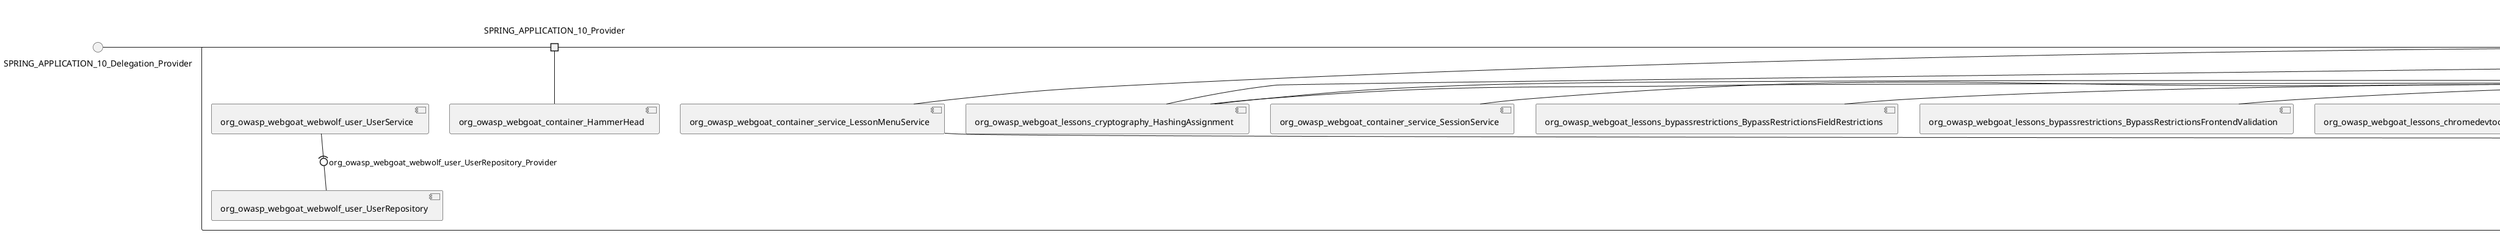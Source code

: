 @startuml
skinparam fixCircleLabelOverlapping true
skinparam componentStyle uml2
() SPRING_APPLICATION_10_Delegation_Provider
() SPRING_APPLICATION_11_Delegation_Provider
() SPRING_APPLICATION_2_Delegation_Provider
() SPRING_APPLICATION_3_Delegation_Provider
() SPRING_APPLICATION_4_Delegation_Provider
() SPRING_APPLICATION_5_Delegation_Provider
() SPRING_APPLICATION_6_Delegation_Provider
() SPRING_APPLICATION_7_Delegation_Provider
() SPRING_APPLICATION_8_Delegation_Provider
() SPRING_APPLICATION_9_Delegation_Provider
() SPRING_APPLICATION_BypassRestrictions_FieldRestrictions_POST_Delegation_Provider
() SPRING_APPLICATION_BypassRestrictions_frontendValidation_POST_Delegation_Provider
() SPRING_APPLICATION_ChromeDevTools_dummy_POST_Delegation_Provider
() SPRING_APPLICATION_ChromeDevTools_network_POST_Delegation_Provider
() SPRING_APPLICATION_CrossSiteScriptingStored_stored_xss_POST_Delegation_Provider
() SPRING_APPLICATION_CrossSiteScriptingStored_stored_xss_follow_up_POST_Delegation_Provider
() SPRING_APPLICATION_CrossSiteScripting_attack1_POST_Delegation_Provider
() SPRING_APPLICATION_CrossSiteScripting_attack3_POST_Delegation_Provider
() SPRING_APPLICATION_CrossSiteScripting_attack4_POST_Delegation_Provider
() SPRING_APPLICATION_CrossSiteScripting_attack5a_GET_Delegation_Provider
() SPRING_APPLICATION_CrossSiteScripting_attack6a_POST_Delegation_Provider
() SPRING_APPLICATION_CrossSiteScripting_dom_follow_up_POST_Delegation_Provider
() SPRING_APPLICATION_CrossSiteScripting_phone_home_xss_POST_Delegation_Provider
() SPRING_APPLICATION_CrossSiteScripting_quiz_GET_POST_Delegation_Provider
() SPRING_APPLICATION_Delegation_Provider
() SPRING_APPLICATION_GET_10_Delegation_Provider
() SPRING_APPLICATION_GET_11_Delegation_Provider
() SPRING_APPLICATION_GET_12_Delegation_Provider
() SPRING_APPLICATION_GET_13_Delegation_Provider
() SPRING_APPLICATION_GET_14_Delegation_Provider
() SPRING_APPLICATION_GET_2_Delegation_Provider
() SPRING_APPLICATION_GET_3_Delegation_Provider
() SPRING_APPLICATION_GET_4_Delegation_Provider
() SPRING_APPLICATION_GET_5_Delegation_Provider
() SPRING_APPLICATION_GET_6_Delegation_Provider
() SPRING_APPLICATION_GET_7_Delegation_Provider
() SPRING_APPLICATION_GET_8_Delegation_Provider
() SPRING_APPLICATION_GET_9_Delegation_Provider
() SPRING_APPLICATION_GET_Delegation_Provider
() SPRING_APPLICATION_HtmlTampering_task_POST_Delegation_Provider
() SPRING_APPLICATION_HttpBasics_attack1_POST_Delegation_Provider
() SPRING_APPLICATION_HttpBasics_attack2_POST_Delegation_Provider
() SPRING_APPLICATION_IDOR_diff_attributes_POST_Delegation_Provider
() SPRING_APPLICATION_IDOR_login_POST_Delegation_Provider
() SPRING_APPLICATION_IDOR_profile_alt_path_POST_Delegation_Provider
() SPRING_APPLICATION_InsecureDeserialization_task_POST_Delegation_Provider
() SPRING_APPLICATION_InsecureLogin_Delegation_Provider
() SPRING_APPLICATION_JWT_decode_POST_Delegation_Provider
() SPRING_APPLICATION_JWT_jku_Delegation_Provider
() SPRING_APPLICATION_JWT_kid_Delegation_Provider
() SPRING_APPLICATION_JWT_quiz_GET_POST_Delegation_Provider
() SPRING_APPLICATION_JWT_refresh_Delegation_Provider
() SPRING_APPLICATION_JWT_secret_POST_Delegation_Provider
() SPRING_APPLICATION_JWT_votings_Delegation_Provider
() SPRING_APPLICATION_LogSpoofing_log_bleeding_POST_Delegation_Provider
() SPRING_APPLICATION_LogSpoofing_log_spoofing_POST_Delegation_Provider
() SPRING_APPLICATION_POST_10_Delegation_Provider
() SPRING_APPLICATION_POST_11_Delegation_Provider
() SPRING_APPLICATION_POST_12_Delegation_Provider
() SPRING_APPLICATION_POST_13_Delegation_Provider
() SPRING_APPLICATION_POST_14_Delegation_Provider
() SPRING_APPLICATION_POST_15_Delegation_Provider
() SPRING_APPLICATION_POST_16_Delegation_Provider
() SPRING_APPLICATION_POST_17_Delegation_Provider
() SPRING_APPLICATION_POST_18_Delegation_Provider
() SPRING_APPLICATION_POST_2_Delegation_Provider
() SPRING_APPLICATION_POST_3_Delegation_Provider
() SPRING_APPLICATION_POST_4_Delegation_Provider
() SPRING_APPLICATION_POST_5_Delegation_Provider
() SPRING_APPLICATION_POST_6_Delegation_Provider
() SPRING_APPLICATION_POST_7_Delegation_Provider
() SPRING_APPLICATION_POST_8_Delegation_Provider
() SPRING_APPLICATION_POST_9_Delegation_Provider
() SPRING_APPLICATION_POST_Delegation_Provider
() SPRING_APPLICATION_PUT_Delegation_Provider
() SPRING_APPLICATION_PasswordReset_ForgotPassword_create_password_reset_link_POST_Delegation_Provider
() SPRING_APPLICATION_PasswordReset_SecurityQuestions_POST_Delegation_Provider
() SPRING_APPLICATION_PasswordReset_reset_Delegation_Provider
() SPRING_APPLICATION_PasswordReset_simple_mail_reset_POST_Delegation_Provider
() SPRING_APPLICATION_PathTraversal_profile_picture_GET_Delegation_Provider
() SPRING_APPLICATION_PathTraversal_profile_picture_fix_GET_Delegation_Provider
() SPRING_APPLICATION_PathTraversal_profile_upload_POST_Delegation_Provider
() SPRING_APPLICATION_PathTraversal_profile_upload_fix_POST_Delegation_Provider
() SPRING_APPLICATION_PathTraversal_profile_upload_remove_user_input_POST_Delegation_Provider
() SPRING_APPLICATION_PathTraversal_random_POST_Delegation_Provider
() SPRING_APPLICATION_PathTraversal_random_picture_GET_Delegation_Provider
() SPRING_APPLICATION_PathTraversal_zip_slip_Delegation_Provider
() SPRING_APPLICATION_SSRF_task1_POST_Delegation_Provider
() SPRING_APPLICATION_SSRF_task2_POST_Delegation_Provider
() SPRING_APPLICATION_SecurePasswords_assignment_POST_Delegation_Provider
() SPRING_APPLICATION_SqlInjectionAdvanced_attack6a_POST_Delegation_Provider
() SPRING_APPLICATION_SqlInjectionAdvanced_attack6b_POST_Delegation_Provider
() SPRING_APPLICATION_SqlInjectionAdvanced_challenge_Login_POST_Delegation_Provider
() SPRING_APPLICATION_SqlInjectionAdvanced_challenge_PUT_Delegation_Provider
() SPRING_APPLICATION_SqlInjectionAdvanced_quiz_GET_POST_Delegation_Provider
() SPRING_APPLICATION_SqlInjectionMitigations_attack10a_POST_Delegation_Provider
() SPRING_APPLICATION_SqlInjectionMitigations_attack10b_POST_Delegation_Provider
() SPRING_APPLICATION_SqlInjectionMitigations_attack12a_POST_Delegation_Provider
() SPRING_APPLICATION_SqlInjectionMitigations_servers_GET_Delegation_Provider
() SPRING_APPLICATION_SqlInjection_assignment5a_POST_Delegation_Provider
() SPRING_APPLICATION_SqlInjection_assignment5b_POST_Delegation_Provider
() SPRING_APPLICATION_SqlInjection_attack10_POST_Delegation_Provider
() SPRING_APPLICATION_SqlInjection_attack2_POST_Delegation_Provider
() SPRING_APPLICATION_SqlInjection_attack3_POST_Delegation_Provider
() SPRING_APPLICATION_SqlInjection_attack4_POST_Delegation_Provider
() SPRING_APPLICATION_SqlInjection_attack5_POST_Delegation_Provider
() SPRING_APPLICATION_SqlInjection_attack8_POST_Delegation_Provider
() SPRING_APPLICATION_SqlInjection_attack9_POST_Delegation_Provider
() SPRING_APPLICATION_SqlOnlyInputValidationOnKeywords_attack_POST_Delegation_Provider
() SPRING_APPLICATION_SqlOnlyInputValidation_attack_POST_Delegation_Provider
() SPRING_APPLICATION_VulnerableComponents_attack1_POST_Delegation_Provider
() SPRING_APPLICATION_WebWolf_GET_Delegation_Provider
() SPRING_APPLICATION_WebWolf_landing_Delegation_Provider
() SPRING_APPLICATION_WebWolf_mail_Delegation_Provider
() SPRING_APPLICATION_challenge_1_POST_Delegation_Provider
() SPRING_APPLICATION_challenge_5_POST_Delegation_Provider
() SPRING_APPLICATION_challenge_7_Delegation_Provider
() SPRING_APPLICATION_challenge_8_Delegation_Provider
() SPRING_APPLICATION_challenge_logo_Delegation_Provider
() SPRING_APPLICATION_cia_quiz_GET_POST_Delegation_Provider
() SPRING_APPLICATION_clientSideFiltering_attack1_POST_Delegation_Provider
() SPRING_APPLICATION_clientSideFiltering_challenge_store_coupons_GET_Delegation_Provider
() SPRING_APPLICATION_clientSideFiltering_getItForFree_POST_Delegation_Provider
() SPRING_APPLICATION_clientSideFiltering_salaries_GET_Delegation_Provider
() SPRING_APPLICATION_crypto_encoding_basic_auth_POST_Delegation_Provider
() SPRING_APPLICATION_crypto_encoding_xor_POST_Delegation_Provider
() SPRING_APPLICATION_crypto_hashing_POST_Delegation_Provider
() SPRING_APPLICATION_crypto_secure_defaults_POST_Delegation_Provider
() SPRING_APPLICATION_crypto_signing_verify_POST_Delegation_Provider
() SPRING_APPLICATION_csrf_feedback_message_POST_Delegation_Provider
() SPRING_APPLICATION_csrf_review_POST_Delegation_Provider
() SPRING_APPLICATION_files_GET_Delegation_Provider
() SPRING_APPLICATION_fileupload_POST_Delegation_Provider
() SPRING_APPLICATION_jwt_Delegation_Provider
() SPRING_APPLICATION_landing_Delegation_Provider
() SPRING_APPLICATION_lesson_template_Delegation_Provider
() SPRING_APPLICATION_login_oauth_mvc_GET_Delegation_Provider
() SPRING_APPLICATION_mail_DELETE_GET_POST_Delegation_Provider
() SPRING_APPLICATION_register_mvc_POST_Delegation_Provider
() SPRING_APPLICATION_registration_GET_Delegation_Provider
() SPRING_APPLICATION_requests_GET_Delegation_Provider
() SPRING_APPLICATION_scoreboard_data_GET_Delegation_Provider
() SPRING_APPLICATION_server_directory_GET_Delegation_Provider
() SPRING_APPLICATION_service_debug_labels_mvc_Delegation_Provider
() SPRING_APPLICATION_service_lessonoverview_mvc_GET_Delegation_Provider
() SPRING_APPLICATION_xxe_comments_GET_Delegation_Provider
rectangle System {
[org_owasp_webgoat_container_HammerHead] [[webgoat-webgoat.repository#_12LbFLEeEe-JaoqyHjHdMA]]
[org_owasp_webgoat_container_WebWolfRedirect] [[webgoat-webgoat.repository#_12LbFLEeEe-JaoqyHjHdMA]]
[org_owasp_webgoat_container_controller_StartLesson] [[webgoat-webgoat.repository#_12LbFLEeEe-JaoqyHjHdMA]]
[org_owasp_webgoat_container_controller_Welcome] [[webgoat-webgoat.repository#_12LbFLEeEe-JaoqyHjHdMA]]
[org_owasp_webgoat_container_i18n_PluginMessages_Provider] [[webgoat-webgoat.repository#_12LbFLEeEe-JaoqyHjHdMA]]
[org_owasp_webgoat_container_report_ReportCardController] [[webgoat-webgoat.repository#_12LbFLEeEe-JaoqyHjHdMA]]
[org_owasp_webgoat_container_service_EnvironmentService] [[webgoat-webgoat.repository#_12LbFLEeEe-JaoqyHjHdMA]]
[org_owasp_webgoat_container_service_HintService] [[webgoat-webgoat.repository#_12LbFLEeEe-JaoqyHjHdMA]]
[org_owasp_webgoat_container_service_LabelDebugService] [[webgoat-webgoat.repository#_12LbFLEeEe-JaoqyHjHdMA]]
[org_owasp_webgoat_container_service_LabelService] [[webgoat-webgoat.repository#_12LbFLEeEe-JaoqyHjHdMA]]
[org_owasp_webgoat_container_service_LessonInfoService] [[webgoat-webgoat.repository#_12LbFLEeEe-JaoqyHjHdMA]]
[org_owasp_webgoat_container_service_LessonMenuService] [[webgoat-webgoat.repository#_12LbFLEeEe-JaoqyHjHdMA]]
[org_owasp_webgoat_container_service_LessonProgressService] [[webgoat-webgoat.repository#_12LbFLEeEe-JaoqyHjHdMA]]
[org_owasp_webgoat_container_service_RestartLessonService] [[webgoat-webgoat.repository#_12LbFLEeEe-JaoqyHjHdMA]]
[org_owasp_webgoat_container_service_SessionService] [[webgoat-webgoat.repository#_12LbFLEeEe-JaoqyHjHdMA]]
[org_owasp_webgoat_container_session_LessonSession_Provider] [[webgoat-webgoat.repository#_12LbFLEeEe-JaoqyHjHdMA]]
[org_owasp_webgoat_container_users_RegistrationController] [[webgoat-webgoat.repository#_12LbFLEeEe-JaoqyHjHdMA]]
[org_owasp_webgoat_container_users_Scoreboard] [[webgoat-webgoat.repository#_12LbFLEeEe-JaoqyHjHdMA]]
[org_owasp_webgoat_container_users_UserProgressRepository] [[webgoat-webgoat.repository#_12LbFLEeEe-JaoqyHjHdMA]]
[org_owasp_webgoat_container_users_UserRepository] [[webgoat-webgoat.repository#_12LbFLEeEe-JaoqyHjHdMA]]
[org_owasp_webgoat_container_users_UserService] [[webgoat-webgoat.repository#_12LbFLEeEe-JaoqyHjHdMA]]
[org_owasp_webgoat_lessons_authbypass_VerifyAccount] [[webgoat-webgoat.repository#_12LbFLEeEe-JaoqyHjHdMA]]
[org_owasp_webgoat_lessons_bypassrestrictions_BypassRestrictionsFieldRestrictions] [[webgoat-webgoat.repository#_12LbFLEeEe-JaoqyHjHdMA]]
[org_owasp_webgoat_lessons_bypassrestrictions_BypassRestrictionsFrontendValidation] [[webgoat-webgoat.repository#_12LbFLEeEe-JaoqyHjHdMA]]
[org_owasp_webgoat_lessons_challenges_FlagController] [[webgoat-webgoat.repository#_12LbFLEeEe-JaoqyHjHdMA]]
[org_owasp_webgoat_lessons_challenges_challenge1_Assignment1] [[webgoat-webgoat.repository#_12LbFLEeEe-JaoqyHjHdMA]]
[org_owasp_webgoat_lessons_challenges_challenge1_ImageServlet] [[webgoat-webgoat.repository#_12LbFLEeEe-JaoqyHjHdMA]]
[org_owasp_webgoat_lessons_challenges_challenge5_Assignment5] [[webgoat-webgoat.repository#_12LbFLEeEe-JaoqyHjHdMA]]
[org_owasp_webgoat_lessons_challenges_challenge7_Assignment7] [[webgoat-webgoat.repository#_12LbFLEeEe-JaoqyHjHdMA]]
[org_owasp_webgoat_lessons_challenges_challenge8_Assignment8] [[webgoat-webgoat.repository#_12LbFLEeEe-JaoqyHjHdMA]]
[org_owasp_webgoat_lessons_chromedevtools_NetworkDummy] [[webgoat-webgoat.repository#_12LbFLEeEe-JaoqyHjHdMA]]
[org_owasp_webgoat_lessons_chromedevtools_NetworkLesson] [[webgoat-webgoat.repository#_12LbFLEeEe-JaoqyHjHdMA]]
[org_owasp_webgoat_lessons_cia_CIAQuiz] [[webgoat-webgoat.repository#_12LbFLEeEe-JaoqyHjHdMA]]
[org_owasp_webgoat_lessons_clientsidefiltering_ClientSideFilteringAssignment] [[webgoat-webgoat.repository#_12LbFLEeEe-JaoqyHjHdMA]]
[org_owasp_webgoat_lessons_clientsidefiltering_ClientSideFilteringFreeAssignment] [[webgoat-webgoat.repository#_12LbFLEeEe-JaoqyHjHdMA]]
[org_owasp_webgoat_lessons_clientsidefiltering_Salaries] [[webgoat-webgoat.repository#_12LbFLEeEe-JaoqyHjHdMA]]
[org_owasp_webgoat_lessons_clientsidefiltering_ShopEndpoint] [[webgoat-webgoat.repository#_12LbFLEeEe-JaoqyHjHdMA]]
[org_owasp_webgoat_lessons_cryptography_EncodingAssignment] [[webgoat-webgoat.repository#_12LbFLEeEe-JaoqyHjHdMA]]
[org_owasp_webgoat_lessons_cryptography_HashingAssignment] [[webgoat-webgoat.repository#_12LbFLEeEe-JaoqyHjHdMA]]
[org_owasp_webgoat_lessons_cryptography_SecureDefaultsAssignment] [[webgoat-webgoat.repository#_12LbFLEeEe-JaoqyHjHdMA]]
[org_owasp_webgoat_lessons_cryptography_SigningAssignment] [[webgoat-webgoat.repository#_12LbFLEeEe-JaoqyHjHdMA]]
[org_owasp_webgoat_lessons_cryptography_XOREncodingAssignment] [[webgoat-webgoat.repository#_12LbFLEeEe-JaoqyHjHdMA]]
[org_owasp_webgoat_lessons_csrf_CSRFConfirmFlag1] [[webgoat-webgoat.repository#_12LbFLEeEe-JaoqyHjHdMA]]
[org_owasp_webgoat_lessons_csrf_CSRFFeedback] [[webgoat-webgoat.repository#_12LbFLEeEe-JaoqyHjHdMA]]
[org_owasp_webgoat_lessons_csrf_CSRFGetFlag] [[webgoat-webgoat.repository#_12LbFLEeEe-JaoqyHjHdMA]]
[org_owasp_webgoat_lessons_csrf_CSRFLogin] [[webgoat-webgoat.repository#_12LbFLEeEe-JaoqyHjHdMA]]
[org_owasp_webgoat_lessons_csrf_ForgedReviews] [[webgoat-webgoat.repository#_12LbFLEeEe-JaoqyHjHdMA]]
[org_owasp_webgoat_lessons_csrf_ObjectMapper_Provider] [[webgoat-webgoat.repository#_12LbFLEeEe-JaoqyHjHdMA]]
[org_owasp_webgoat_lessons_deserialization_InsecureDeserializationTask] [[webgoat-webgoat.repository#_12LbFLEeEe-JaoqyHjHdMA]]
[org_owasp_webgoat_lessons_hijacksession_HijackSessionAssignment] [[webgoat-webgoat.repository#_12LbFLEeEe-JaoqyHjHdMA]]
[org_owasp_webgoat_lessons_hijacksession_cas_HijackSessionAuthenticationProvider] [[webgoat-webgoat.repository#_12LbFLEeEe-JaoqyHjHdMA]]
[org_owasp_webgoat_lessons_htmltampering_HtmlTamperingTask] [[webgoat-webgoat.repository#_12LbFLEeEe-JaoqyHjHdMA]]
[org_owasp_webgoat_lessons_httpbasics_HttpBasicsLesson] [[webgoat-webgoat.repository#_12LbFLEeEe-JaoqyHjHdMA]]
[org_owasp_webgoat_lessons_httpbasics_HttpBasicsQuiz] [[webgoat-webgoat.repository#_12LbFLEeEe-JaoqyHjHdMA]]
[org_owasp_webgoat_lessons_httpproxies_HttpBasicsInterceptRequest] [[webgoat-webgoat.repository#_12LbFLEeEe-JaoqyHjHdMA]]
[org_owasp_webgoat_lessons_idor_IDORDiffAttributes] [[webgoat-webgoat.repository#_12LbFLEeEe-JaoqyHjHdMA]]
[org_owasp_webgoat_lessons_idor_IDOREditOtherProfile] [[webgoat-webgoat.repository#_12LbFLEeEe-JaoqyHjHdMA]]
[org_owasp_webgoat_lessons_idor_IDORLogin] [[webgoat-webgoat.repository#_12LbFLEeEe-JaoqyHjHdMA]]
[org_owasp_webgoat_lessons_idor_IDORViewOtherProfile] [[webgoat-webgoat.repository#_12LbFLEeEe-JaoqyHjHdMA]]
[org_owasp_webgoat_lessons_idor_IDORViewOwnProfile] [[webgoat-webgoat.repository#_12LbFLEeEe-JaoqyHjHdMA]]
[org_owasp_webgoat_lessons_idor_IDORViewOwnProfileAltUrl] [[webgoat-webgoat.repository#_12LbFLEeEe-JaoqyHjHdMA]]
[org_owasp_webgoat_lessons_insecurelogin_InsecureLoginTask] [[webgoat-webgoat.repository#_12LbFLEeEe-JaoqyHjHdMA]]
[org_owasp_webgoat_lessons_jwt_JWTDecodeEndpoint] [[webgoat-webgoat.repository#_12LbFLEeEe-JaoqyHjHdMA]]
[org_owasp_webgoat_lessons_jwt_JWTQuiz] [[webgoat-webgoat.repository#_12LbFLEeEe-JaoqyHjHdMA]]
[org_owasp_webgoat_lessons_jwt_JWTRefreshEndpoint] [[webgoat-webgoat.repository#_12LbFLEeEe-JaoqyHjHdMA]]
[org_owasp_webgoat_lessons_jwt_JWTSecretKeyEndpoint] [[webgoat-webgoat.repository#_12LbFLEeEe-JaoqyHjHdMA]]
[org_owasp_webgoat_lessons_jwt_JWTVotesEndpoint] [[webgoat-webgoat.repository#_12LbFLEeEe-JaoqyHjHdMA]]
[org_owasp_webgoat_lessons_jwt_claimmisuse_JWTHeaderJKUEndpoint] [[webgoat-webgoat.repository#_12LbFLEeEe-JaoqyHjHdMA]]
[org_owasp_webgoat_lessons_jwt_claimmisuse_JWTHeaderKIDEndpoint] [[webgoat-webgoat.repository#_12LbFLEeEe-JaoqyHjHdMA]]
[org_owasp_webgoat_lessons_lessontemplate_SampleAttack] [[webgoat-webgoat.repository#_12LbFLEeEe-JaoqyHjHdMA]]
[org_owasp_webgoat_lessons_logging_LogBleedingTask] [[webgoat-webgoat.repository#_12LbFLEeEe-JaoqyHjHdMA]]
[org_owasp_webgoat_lessons_logging_LogSpoofingTask] [[webgoat-webgoat.repository#_12LbFLEeEe-JaoqyHjHdMA]]
[org_owasp_webgoat_lessons_missingac_MissingFunctionACHiddenMenus] [[webgoat-webgoat.repository#_12LbFLEeEe-JaoqyHjHdMA]]
[org_owasp_webgoat_lessons_missingac_MissingFunctionACUsers] [[webgoat-webgoat.repository#_12LbFLEeEe-JaoqyHjHdMA]]
[org_owasp_webgoat_lessons_missingac_MissingFunctionACYourHash] [[webgoat-webgoat.repository#_12LbFLEeEe-JaoqyHjHdMA]]
[org_owasp_webgoat_lessons_missingac_MissingFunctionACYourHashAdmin] [[webgoat-webgoat.repository#_12LbFLEeEe-JaoqyHjHdMA]]
[org_owasp_webgoat_lessons_passwordreset_QuestionsAssignment] [[webgoat-webgoat.repository#_12LbFLEeEe-JaoqyHjHdMA]]
[org_owasp_webgoat_lessons_passwordreset_ResetLinkAssignment] [[webgoat-webgoat.repository#_12LbFLEeEe-JaoqyHjHdMA]]
[org_owasp_webgoat_lessons_passwordreset_ResetLinkAssignmentForgotPassword] [[webgoat-webgoat.repository#_12LbFLEeEe-JaoqyHjHdMA]]
[org_owasp_webgoat_lessons_passwordreset_SecurityQuestionAssignment] [[webgoat-webgoat.repository#_12LbFLEeEe-JaoqyHjHdMA]]
[org_owasp_webgoat_lessons_passwordreset_SimpleMailAssignment] [[webgoat-webgoat.repository#_12LbFLEeEe-JaoqyHjHdMA]]
[org_owasp_webgoat_lessons_passwordreset_TriedQuestions] [[webgoat-webgoat.repository#_12LbFLEeEe-JaoqyHjHdMA]]
[org_owasp_webgoat_lessons_pathtraversal_ProfileUpload] [[webgoat-webgoat.repository#_12LbFLEeEe-JaoqyHjHdMA]]
[org_owasp_webgoat_lessons_pathtraversal_ProfileUploadFix] [[webgoat-webgoat.repository#_12LbFLEeEe-JaoqyHjHdMA]]
[org_owasp_webgoat_lessons_pathtraversal_ProfileUploadRemoveUserInput] [[webgoat-webgoat.repository#_12LbFLEeEe-JaoqyHjHdMA]]
[org_owasp_webgoat_lessons_pathtraversal_ProfileUploadRetrieval] [[webgoat-webgoat.repository#_12LbFLEeEe-JaoqyHjHdMA]]
[org_owasp_webgoat_lessons_pathtraversal_ProfileZipSlip] [[webgoat-webgoat.repository#_12LbFLEeEe-JaoqyHjHdMA]]
[org_owasp_webgoat_lessons_securepasswords_SecurePasswordsAssignment] [[webgoat-webgoat.repository#_12LbFLEeEe-JaoqyHjHdMA]]
[org_owasp_webgoat_lessons_spoofcookie_SpoofCookieAssignment] [[webgoat-webgoat.repository#_12LbFLEeEe-JaoqyHjHdMA]]
[org_owasp_webgoat_lessons_sqlinjection_advanced_SqlInjectionChallenge] [[webgoat-webgoat.repository#_12LbFLEeEe-JaoqyHjHdMA]]
[org_owasp_webgoat_lessons_sqlinjection_advanced_SqlInjectionChallengeLogin] [[webgoat-webgoat.repository#_12LbFLEeEe-JaoqyHjHdMA]]
[org_owasp_webgoat_lessons_sqlinjection_advanced_SqlInjectionLesson6a] [[webgoat-webgoat.repository#_12LbFLEeEe-JaoqyHjHdMA]]
[org_owasp_webgoat_lessons_sqlinjection_advanced_SqlInjectionLesson6b] [[webgoat-webgoat.repository#_12LbFLEeEe-JaoqyHjHdMA]]
[org_owasp_webgoat_lessons_sqlinjection_advanced_SqlInjectionQuiz] [[webgoat-webgoat.repository#_12LbFLEeEe-JaoqyHjHdMA]]
[org_owasp_webgoat_lessons_sqlinjection_introduction_SqlInjectionLesson10] [[webgoat-webgoat.repository#_12LbFLEeEe-JaoqyHjHdMA]]
[org_owasp_webgoat_lessons_sqlinjection_introduction_SqlInjectionLesson2] [[webgoat-webgoat.repository#_12LbFLEeEe-JaoqyHjHdMA]]
[org_owasp_webgoat_lessons_sqlinjection_introduction_SqlInjectionLesson3] [[webgoat-webgoat.repository#_12LbFLEeEe-JaoqyHjHdMA]]
[org_owasp_webgoat_lessons_sqlinjection_introduction_SqlInjectionLesson4] [[webgoat-webgoat.repository#_12LbFLEeEe-JaoqyHjHdMA]]
[org_owasp_webgoat_lessons_sqlinjection_introduction_SqlInjectionLesson5] [[webgoat-webgoat.repository#_12LbFLEeEe-JaoqyHjHdMA]]
[org_owasp_webgoat_lessons_sqlinjection_introduction_SqlInjectionLesson5a] [[webgoat-webgoat.repository#_12LbFLEeEe-JaoqyHjHdMA]]
[org_owasp_webgoat_lessons_sqlinjection_introduction_SqlInjectionLesson5b] [[webgoat-webgoat.repository#_12LbFLEeEe-JaoqyHjHdMA]]
[org_owasp_webgoat_lessons_sqlinjection_introduction_SqlInjectionLesson8] [[webgoat-webgoat.repository#_12LbFLEeEe-JaoqyHjHdMA]]
[org_owasp_webgoat_lessons_sqlinjection_introduction_SqlInjectionLesson9] [[webgoat-webgoat.repository#_12LbFLEeEe-JaoqyHjHdMA]]
[org_owasp_webgoat_lessons_sqlinjection_mitigation_Servers] [[webgoat-webgoat.repository#_12LbFLEeEe-JaoqyHjHdMA]]
[org_owasp_webgoat_lessons_sqlinjection_mitigation_SqlInjectionLesson10a] [[webgoat-webgoat.repository#_12LbFLEeEe-JaoqyHjHdMA]]
[org_owasp_webgoat_lessons_sqlinjection_mitigation_SqlInjectionLesson10b] [[webgoat-webgoat.repository#_12LbFLEeEe-JaoqyHjHdMA]]
[org_owasp_webgoat_lessons_sqlinjection_mitigation_SqlInjectionLesson13] [[webgoat-webgoat.repository#_12LbFLEeEe-JaoqyHjHdMA]]
[org_owasp_webgoat_lessons_sqlinjection_mitigation_SqlOnlyInputValidation] [[webgoat-webgoat.repository#_12LbFLEeEe-JaoqyHjHdMA]]
[org_owasp_webgoat_lessons_sqlinjection_mitigation_SqlOnlyInputValidationOnKeywords] [[webgoat-webgoat.repository#_12LbFLEeEe-JaoqyHjHdMA]]
[org_owasp_webgoat_lessons_ssrf_SSRFTask1] [[webgoat-webgoat.repository#_12LbFLEeEe-JaoqyHjHdMA]]
[org_owasp_webgoat_lessons_ssrf_SSRFTask2] [[webgoat-webgoat.repository#_12LbFLEeEe-JaoqyHjHdMA]]
[org_owasp_webgoat_lessons_vulnerablecomponents_VulnerableComponentsLesson] [[webgoat-webgoat.repository#_12LbFLEeEe-JaoqyHjHdMA]]
[org_owasp_webgoat_lessons_webwolfintroduction_LandingAssignment] [[webgoat-webgoat.repository#_12LbFLEeEe-JaoqyHjHdMA]]
[org_owasp_webgoat_lessons_webwolfintroduction_MailAssignment] [[webgoat-webgoat.repository#_12LbFLEeEe-JaoqyHjHdMA]]
[org_owasp_webgoat_lessons_xss_CrossSiteScriptingLesson1] [[webgoat-webgoat.repository#_12LbFLEeEe-JaoqyHjHdMA]]
[org_owasp_webgoat_lessons_xss_CrossSiteScriptingLesson5a] [[webgoat-webgoat.repository#_12LbFLEeEe-JaoqyHjHdMA]]
[org_owasp_webgoat_lessons_xss_CrossSiteScriptingLesson6a] [[webgoat-webgoat.repository#_12LbFLEeEe-JaoqyHjHdMA]]
[org_owasp_webgoat_lessons_xss_CrossSiteScriptingQuiz] [[webgoat-webgoat.repository#_12LbFLEeEe-JaoqyHjHdMA]]
[org_owasp_webgoat_lessons_xss_DOMCrossSiteScripting] [[webgoat-webgoat.repository#_12LbFLEeEe-JaoqyHjHdMA]]
[org_owasp_webgoat_lessons_xss_DOMCrossSiteScriptingVerifier] [[webgoat-webgoat.repository#_12LbFLEeEe-JaoqyHjHdMA]]
[org_owasp_webgoat_lessons_xss_mitigation_CrossSiteScriptingLesson3] [[webgoat-webgoat.repository#_12LbFLEeEe-JaoqyHjHdMA]]
[org_owasp_webgoat_lessons_xss_mitigation_CrossSiteScriptingLesson4] [[webgoat-webgoat.repository#_12LbFLEeEe-JaoqyHjHdMA]]
[org_owasp_webgoat_lessons_xss_stored_StoredCrossSiteScriptingVerifier] [[webgoat-webgoat.repository#_12LbFLEeEe-JaoqyHjHdMA]]
[org_owasp_webgoat_lessons_xss_stored_StoredXssComments] [[webgoat-webgoat.repository#_12LbFLEeEe-JaoqyHjHdMA]]
[org_owasp_webgoat_lessons_xxe_BlindSendFileAssignment] [[webgoat-webgoat.repository#_12LbFLEeEe-JaoqyHjHdMA]]
[org_owasp_webgoat_lessons_xxe_CommentsEndpoint] [[webgoat-webgoat.repository#_12LbFLEeEe-JaoqyHjHdMA]]
[org_owasp_webgoat_lessons_xxe_ContentTypeAssignment] [[webgoat-webgoat.repository#_12LbFLEeEe-JaoqyHjHdMA]]
[org_owasp_webgoat_lessons_xxe_SimpleXXE] [[webgoat-webgoat.repository#_12LbFLEeEe-JaoqyHjHdMA]]
[org_owasp_webgoat_webwolf_FileServer] [[webgoat-webgoat.repository#_12LbFLEeEe-JaoqyHjHdMA]]
[org_owasp_webgoat_webwolf_jwt_JWTController] [[webgoat-webgoat.repository#_12LbFLEeEe-JaoqyHjHdMA]]
[org_owasp_webgoat_webwolf_mailbox_MailboxController] [[webgoat-webgoat.repository#_12LbFLEeEe-JaoqyHjHdMA]]
[org_owasp_webgoat_webwolf_mailbox_MailboxRepository] [[webgoat-webgoat.repository#_12LbFLEeEe-JaoqyHjHdMA]]
[org_owasp_webgoat_webwolf_requests_LandingPage] [[webgoat-webgoat.repository#_12LbFLEeEe-JaoqyHjHdMA]]
[org_owasp_webgoat_webwolf_requests_Requests] [[webgoat-webgoat.repository#_12LbFLEeEe-JaoqyHjHdMA]]
[org_owasp_webgoat_webwolf_user_UserRepository] [[webgoat-webgoat.repository#_12LbFLEeEe-JaoqyHjHdMA]]
[org_owasp_webgoat_webwolf_user_UserService] [[webgoat-webgoat.repository#_12LbFLEeEe-JaoqyHjHdMA]]
port SPRING_APPLICATION_10_Provider
SPRING_APPLICATION_10_Delegation_Provider - SPRING_APPLICATION_10_Provider
SPRING_APPLICATION_10_Provider - [org_owasp_webgoat_container_HammerHead]
port SPRING_APPLICATION_11_Provider
SPRING_APPLICATION_11_Delegation_Provider - SPRING_APPLICATION_11_Provider
SPRING_APPLICATION_11_Provider - [org_owasp_webgoat_container_service_LessonMenuService]
port SPRING_APPLICATION_2_Provider
SPRING_APPLICATION_2_Delegation_Provider - SPRING_APPLICATION_2_Provider
SPRING_APPLICATION_2_Provider - [org_owasp_webgoat_lessons_jwt_JWTSecretKeyEndpoint]
port SPRING_APPLICATION_3_Provider
SPRING_APPLICATION_3_Delegation_Provider - SPRING_APPLICATION_3_Provider
SPRING_APPLICATION_3_Provider - [org_owasp_webgoat_lessons_cryptography_HashingAssignment]
port SPRING_APPLICATION_4_Provider
SPRING_APPLICATION_4_Delegation_Provider - SPRING_APPLICATION_4_Provider
SPRING_APPLICATION_4_Provider - [org_owasp_webgoat_lessons_cryptography_HashingAssignment]
port SPRING_APPLICATION_5_Provider
SPRING_APPLICATION_5_Delegation_Provider - SPRING_APPLICATION_5_Provider
SPRING_APPLICATION_5_Provider - [org_owasp_webgoat_container_service_LabelDebugService]
port SPRING_APPLICATION_6_Provider
SPRING_APPLICATION_6_Delegation_Provider - SPRING_APPLICATION_6_Provider
SPRING_APPLICATION_6_Provider - [org_owasp_webgoat_lessons_cryptography_SigningAssignment]
port SPRING_APPLICATION_7_Provider
SPRING_APPLICATION_7_Delegation_Provider - SPRING_APPLICATION_7_Provider
SPRING_APPLICATION_7_Provider - [org_owasp_webgoat_webwolf_FileServer]
port SPRING_APPLICATION_8_Provider
SPRING_APPLICATION_8_Delegation_Provider - SPRING_APPLICATION_8_Provider
SPRING_APPLICATION_8_Provider - [org_owasp_webgoat_container_service_SessionService]
port SPRING_APPLICATION_9_Provider
SPRING_APPLICATION_9_Delegation_Provider - SPRING_APPLICATION_9_Provider
SPRING_APPLICATION_9_Provider - [org_owasp_webgoat_lessons_xxe_SimpleXXE]
port SPRING_APPLICATION_BypassRestrictions_FieldRestrictions_POST_Provider
SPRING_APPLICATION_BypassRestrictions_FieldRestrictions_POST_Delegation_Provider - SPRING_APPLICATION_BypassRestrictions_FieldRestrictions_POST_Provider
SPRING_APPLICATION_BypassRestrictions_FieldRestrictions_POST_Provider - [org_owasp_webgoat_lessons_bypassrestrictions_BypassRestrictionsFieldRestrictions]
port SPRING_APPLICATION_BypassRestrictions_frontendValidation_POST_Provider
SPRING_APPLICATION_BypassRestrictions_frontendValidation_POST_Delegation_Provider - SPRING_APPLICATION_BypassRestrictions_frontendValidation_POST_Provider
SPRING_APPLICATION_BypassRestrictions_frontendValidation_POST_Provider - [org_owasp_webgoat_lessons_bypassrestrictions_BypassRestrictionsFrontendValidation]
port SPRING_APPLICATION_ChromeDevTools_dummy_POST_Provider
SPRING_APPLICATION_ChromeDevTools_dummy_POST_Delegation_Provider - SPRING_APPLICATION_ChromeDevTools_dummy_POST_Provider
SPRING_APPLICATION_ChromeDevTools_dummy_POST_Provider - [org_owasp_webgoat_lessons_chromedevtools_NetworkDummy]
port SPRING_APPLICATION_ChromeDevTools_network_POST_Provider
SPRING_APPLICATION_ChromeDevTools_network_POST_Delegation_Provider - SPRING_APPLICATION_ChromeDevTools_network_POST_Provider
SPRING_APPLICATION_ChromeDevTools_network_POST_Provider - [org_owasp_webgoat_lessons_chromedevtools_NetworkLesson]
port SPRING_APPLICATION_CrossSiteScriptingStored_stored_xss_POST_Provider
SPRING_APPLICATION_CrossSiteScriptingStored_stored_xss_POST_Delegation_Provider - SPRING_APPLICATION_CrossSiteScriptingStored_stored_xss_POST_Provider
SPRING_APPLICATION_CrossSiteScriptingStored_stored_xss_POST_Provider - [org_owasp_webgoat_lessons_xss_stored_StoredXssComments]
port SPRING_APPLICATION_CrossSiteScriptingStored_stored_xss_follow_up_POST_Provider
SPRING_APPLICATION_CrossSiteScriptingStored_stored_xss_follow_up_POST_Delegation_Provider - SPRING_APPLICATION_CrossSiteScriptingStored_stored_xss_follow_up_POST_Provider
SPRING_APPLICATION_CrossSiteScriptingStored_stored_xss_follow_up_POST_Provider - [org_owasp_webgoat_lessons_xss_stored_StoredCrossSiteScriptingVerifier]
port SPRING_APPLICATION_CrossSiteScripting_attack1_POST_Provider
SPRING_APPLICATION_CrossSiteScripting_attack1_POST_Delegation_Provider - SPRING_APPLICATION_CrossSiteScripting_attack1_POST_Provider
SPRING_APPLICATION_CrossSiteScripting_attack1_POST_Provider - [org_owasp_webgoat_lessons_xss_CrossSiteScriptingLesson1]
port SPRING_APPLICATION_CrossSiteScripting_attack3_POST_Provider
SPRING_APPLICATION_CrossSiteScripting_attack3_POST_Delegation_Provider - SPRING_APPLICATION_CrossSiteScripting_attack3_POST_Provider
SPRING_APPLICATION_CrossSiteScripting_attack3_POST_Provider - [org_owasp_webgoat_lessons_xss_mitigation_CrossSiteScriptingLesson3]
port SPRING_APPLICATION_CrossSiteScripting_attack4_POST_Provider
SPRING_APPLICATION_CrossSiteScripting_attack4_POST_Delegation_Provider - SPRING_APPLICATION_CrossSiteScripting_attack4_POST_Provider
SPRING_APPLICATION_CrossSiteScripting_attack4_POST_Provider - [org_owasp_webgoat_lessons_xss_mitigation_CrossSiteScriptingLesson4]
port SPRING_APPLICATION_CrossSiteScripting_attack5a_GET_Provider
SPRING_APPLICATION_CrossSiteScripting_attack5a_GET_Delegation_Provider - SPRING_APPLICATION_CrossSiteScripting_attack5a_GET_Provider
SPRING_APPLICATION_CrossSiteScripting_attack5a_GET_Provider - [org_owasp_webgoat_lessons_xss_CrossSiteScriptingLesson5a]
port SPRING_APPLICATION_CrossSiteScripting_attack6a_POST_Provider
SPRING_APPLICATION_CrossSiteScripting_attack6a_POST_Delegation_Provider - SPRING_APPLICATION_CrossSiteScripting_attack6a_POST_Provider
SPRING_APPLICATION_CrossSiteScripting_attack6a_POST_Provider - [org_owasp_webgoat_lessons_xss_CrossSiteScriptingLesson6a]
port SPRING_APPLICATION_CrossSiteScripting_dom_follow_up_POST_Provider
SPRING_APPLICATION_CrossSiteScripting_dom_follow_up_POST_Delegation_Provider - SPRING_APPLICATION_CrossSiteScripting_dom_follow_up_POST_Provider
SPRING_APPLICATION_CrossSiteScripting_dom_follow_up_POST_Provider - [org_owasp_webgoat_lessons_xss_DOMCrossSiteScriptingVerifier]
port SPRING_APPLICATION_CrossSiteScripting_phone_home_xss_POST_Provider
SPRING_APPLICATION_CrossSiteScripting_phone_home_xss_POST_Delegation_Provider - SPRING_APPLICATION_CrossSiteScripting_phone_home_xss_POST_Provider
SPRING_APPLICATION_CrossSiteScripting_phone_home_xss_POST_Provider - [org_owasp_webgoat_lessons_xss_DOMCrossSiteScripting]
port SPRING_APPLICATION_CrossSiteScripting_quiz_GET_POST_Provider
SPRING_APPLICATION_CrossSiteScripting_quiz_GET_POST_Delegation_Provider - SPRING_APPLICATION_CrossSiteScripting_quiz_GET_POST_Provider
SPRING_APPLICATION_CrossSiteScripting_quiz_GET_POST_Provider - [org_owasp_webgoat_lessons_xss_CrossSiteScriptingQuiz]
port SPRING_APPLICATION_Provider
SPRING_APPLICATION_Delegation_Provider - SPRING_APPLICATION_Provider
SPRING_APPLICATION_Provider - [org_owasp_webgoat_lessons_httpproxies_HttpBasicsInterceptRequest]
port SPRING_APPLICATION_GET_10_Provider
SPRING_APPLICATION_GET_10_Delegation_Provider - SPRING_APPLICATION_GET_10_Provider
SPRING_APPLICATION_GET_10_Provider - [org_owasp_webgoat_lessons_idor_IDORViewOtherProfile]
port SPRING_APPLICATION_GET_11_Provider
SPRING_APPLICATION_GET_11_Delegation_Provider - SPRING_APPLICATION_GET_11_Provider
SPRING_APPLICATION_GET_11_Provider - [org_owasp_webgoat_container_service_LessonInfoService]
port SPRING_APPLICATION_GET_12_Provider
SPRING_APPLICATION_GET_12_Delegation_Provider - SPRING_APPLICATION_GET_12_Provider
SPRING_APPLICATION_GET_12_Provider - [org_owasp_webgoat_container_report_ReportCardController]
port SPRING_APPLICATION_GET_13_Provider
SPRING_APPLICATION_GET_13_Delegation_Provider - SPRING_APPLICATION_GET_13_Provider
SPRING_APPLICATION_GET_13_Provider - [org_owasp_webgoat_lessons_idor_IDORViewOwnProfile]
port SPRING_APPLICATION_GET_14_Provider
SPRING_APPLICATION_GET_14_Delegation_Provider - SPRING_APPLICATION_GET_14_Provider
SPRING_APPLICATION_GET_14_Provider - [org_owasp_webgoat_lessons_xss_stored_StoredXssComments]
port SPRING_APPLICATION_GET_2_Provider
SPRING_APPLICATION_GET_2_Delegation_Provider - SPRING_APPLICATION_GET_2_Provider
SPRING_APPLICATION_GET_2_Provider - [org_owasp_webgoat_container_controller_Welcome]
port SPRING_APPLICATION_GET_3_Provider
SPRING_APPLICATION_GET_3_Delegation_Provider - SPRING_APPLICATION_GET_3_Provider
SPRING_APPLICATION_GET_3_Provider - [org_owasp_webgoat_lessons_spoofcookie_SpoofCookieAssignment]
port SPRING_APPLICATION_GET_4_Provider
SPRING_APPLICATION_GET_4_Delegation_Provider - SPRING_APPLICATION_GET_4_Provider
SPRING_APPLICATION_GET_4_Provider - [org_owasp_webgoat_lessons_cryptography_EncodingAssignment]
port SPRING_APPLICATION_GET_5_Provider
SPRING_APPLICATION_GET_5_Delegation_Provider - SPRING_APPLICATION_GET_5_Provider
SPRING_APPLICATION_GET_5_Provider - [org_owasp_webgoat_lessons_csrf_ForgedReviews]
port SPRING_APPLICATION_GET_6_Provider
SPRING_APPLICATION_GET_6_Delegation_Provider - SPRING_APPLICATION_GET_6_Provider
SPRING_APPLICATION_GET_6_Provider - [org_owasp_webgoat_lessons_missingac_MissingFunctionACUsers]
port SPRING_APPLICATION_GET_7_Provider
SPRING_APPLICATION_GET_7_Delegation_Provider - SPRING_APPLICATION_GET_7_Provider
SPRING_APPLICATION_GET_7_Provider - [org_owasp_webgoat_container_service_LabelService]
port SPRING_APPLICATION_GET_8_Provider
SPRING_APPLICATION_GET_8_Delegation_Provider - SPRING_APPLICATION_GET_8_Provider
SPRING_APPLICATION_GET_8_Provider - [org_owasp_webgoat_container_controller_StartLesson]
port SPRING_APPLICATION_GET_9_Provider
SPRING_APPLICATION_GET_9_Delegation_Provider - SPRING_APPLICATION_GET_9_Provider
SPRING_APPLICATION_GET_9_Provider - [org_owasp_webgoat_container_service_HintService]
port SPRING_APPLICATION_GET_Provider
SPRING_APPLICATION_GET_Delegation_Provider - SPRING_APPLICATION_GET_Provider
SPRING_APPLICATION_GET_Provider - [org_owasp_webgoat_container_service_RestartLessonService]
port SPRING_APPLICATION_HtmlTampering_task_POST_Provider
SPRING_APPLICATION_HtmlTampering_task_POST_Delegation_Provider - SPRING_APPLICATION_HtmlTampering_task_POST_Provider
SPRING_APPLICATION_HtmlTampering_task_POST_Provider - [org_owasp_webgoat_lessons_htmltampering_HtmlTamperingTask]
port SPRING_APPLICATION_HttpBasics_attack1_POST_Provider
SPRING_APPLICATION_HttpBasics_attack1_POST_Delegation_Provider - SPRING_APPLICATION_HttpBasics_attack1_POST_Provider
SPRING_APPLICATION_HttpBasics_attack1_POST_Provider - [org_owasp_webgoat_lessons_httpbasics_HttpBasicsLesson]
port SPRING_APPLICATION_HttpBasics_attack2_POST_Provider
SPRING_APPLICATION_HttpBasics_attack2_POST_Delegation_Provider - SPRING_APPLICATION_HttpBasics_attack2_POST_Provider
SPRING_APPLICATION_HttpBasics_attack2_POST_Provider - [org_owasp_webgoat_lessons_httpbasics_HttpBasicsQuiz]
port SPRING_APPLICATION_IDOR_diff_attributes_POST_Provider
SPRING_APPLICATION_IDOR_diff_attributes_POST_Delegation_Provider - SPRING_APPLICATION_IDOR_diff_attributes_POST_Provider
SPRING_APPLICATION_IDOR_diff_attributes_POST_Provider - [org_owasp_webgoat_lessons_idor_IDORDiffAttributes]
port SPRING_APPLICATION_IDOR_login_POST_Provider
SPRING_APPLICATION_IDOR_login_POST_Delegation_Provider - SPRING_APPLICATION_IDOR_login_POST_Provider
SPRING_APPLICATION_IDOR_login_POST_Provider - [org_owasp_webgoat_lessons_idor_IDORLogin]
port SPRING_APPLICATION_IDOR_profile_alt_path_POST_Provider
SPRING_APPLICATION_IDOR_profile_alt_path_POST_Delegation_Provider - SPRING_APPLICATION_IDOR_profile_alt_path_POST_Provider
SPRING_APPLICATION_IDOR_profile_alt_path_POST_Provider - [org_owasp_webgoat_lessons_idor_IDORViewOwnProfileAltUrl]
port SPRING_APPLICATION_InsecureDeserialization_task_POST_Provider
SPRING_APPLICATION_InsecureDeserialization_task_POST_Delegation_Provider - SPRING_APPLICATION_InsecureDeserialization_task_POST_Provider
SPRING_APPLICATION_InsecureDeserialization_task_POST_Provider - [org_owasp_webgoat_lessons_deserialization_InsecureDeserializationTask]
port SPRING_APPLICATION_InsecureLogin_Provider
SPRING_APPLICATION_InsecureLogin_Delegation_Provider - SPRING_APPLICATION_InsecureLogin_Provider
SPRING_APPLICATION_InsecureLogin_Provider - [org_owasp_webgoat_lessons_insecurelogin_InsecureLoginTask]
port SPRING_APPLICATION_JWT_decode_POST_Provider
SPRING_APPLICATION_JWT_decode_POST_Delegation_Provider - SPRING_APPLICATION_JWT_decode_POST_Provider
SPRING_APPLICATION_JWT_decode_POST_Provider - [org_owasp_webgoat_lessons_jwt_JWTDecodeEndpoint]
port SPRING_APPLICATION_JWT_jku_Provider
SPRING_APPLICATION_JWT_jku_Delegation_Provider - SPRING_APPLICATION_JWT_jku_Provider
SPRING_APPLICATION_JWT_jku_Provider - [org_owasp_webgoat_lessons_jwt_claimmisuse_JWTHeaderJKUEndpoint]
port SPRING_APPLICATION_JWT_kid_Provider
SPRING_APPLICATION_JWT_kid_Delegation_Provider - SPRING_APPLICATION_JWT_kid_Provider
SPRING_APPLICATION_JWT_kid_Provider - [org_owasp_webgoat_lessons_jwt_claimmisuse_JWTHeaderKIDEndpoint]
port SPRING_APPLICATION_JWT_quiz_GET_POST_Provider
SPRING_APPLICATION_JWT_quiz_GET_POST_Delegation_Provider - SPRING_APPLICATION_JWT_quiz_GET_POST_Provider
SPRING_APPLICATION_JWT_quiz_GET_POST_Provider - [org_owasp_webgoat_lessons_jwt_JWTQuiz]
port SPRING_APPLICATION_JWT_refresh_Provider
SPRING_APPLICATION_JWT_refresh_Delegation_Provider - SPRING_APPLICATION_JWT_refresh_Provider
SPRING_APPLICATION_JWT_refresh_Provider - [org_owasp_webgoat_lessons_jwt_JWTRefreshEndpoint]
port SPRING_APPLICATION_JWT_secret_POST_Provider
SPRING_APPLICATION_JWT_secret_POST_Delegation_Provider - SPRING_APPLICATION_JWT_secret_POST_Provider
SPRING_APPLICATION_JWT_secret_POST_Provider - [org_owasp_webgoat_lessons_jwt_JWTSecretKeyEndpoint]
port SPRING_APPLICATION_JWT_votings_Provider
SPRING_APPLICATION_JWT_votings_Delegation_Provider - SPRING_APPLICATION_JWT_votings_Provider
SPRING_APPLICATION_JWT_votings_Provider - [org_owasp_webgoat_lessons_jwt_JWTVotesEndpoint]
port SPRING_APPLICATION_LogSpoofing_log_bleeding_POST_Provider
SPRING_APPLICATION_LogSpoofing_log_bleeding_POST_Delegation_Provider - SPRING_APPLICATION_LogSpoofing_log_bleeding_POST_Provider
SPRING_APPLICATION_LogSpoofing_log_bleeding_POST_Provider - [org_owasp_webgoat_lessons_logging_LogBleedingTask]
port SPRING_APPLICATION_LogSpoofing_log_spoofing_POST_Provider
SPRING_APPLICATION_LogSpoofing_log_spoofing_POST_Delegation_Provider - SPRING_APPLICATION_LogSpoofing_log_spoofing_POST_Provider
SPRING_APPLICATION_LogSpoofing_log_spoofing_POST_Provider - [org_owasp_webgoat_lessons_logging_LogSpoofingTask]
port SPRING_APPLICATION_POST_10_Provider
SPRING_APPLICATION_POST_10_Delegation_Provider - SPRING_APPLICATION_POST_10_Provider
SPRING_APPLICATION_POST_10_Provider - [org_owasp_webgoat_lessons_passwordreset_QuestionsAssignment]
port SPRING_APPLICATION_POST_11_Provider
SPRING_APPLICATION_POST_11_Delegation_Provider - SPRING_APPLICATION_POST_11_Provider
SPRING_APPLICATION_POST_11_Provider - [org_owasp_webgoat_lessons_csrf_CSRFGetFlag]
port SPRING_APPLICATION_POST_12_Provider
SPRING_APPLICATION_POST_12_Delegation_Provider - SPRING_APPLICATION_POST_12_Provider
SPRING_APPLICATION_POST_12_Provider - [org_owasp_webgoat_lessons_missingac_MissingFunctionACYourHash]
port SPRING_APPLICATION_POST_13_Provider
SPRING_APPLICATION_POST_13_Delegation_Provider - SPRING_APPLICATION_POST_13_Provider
SPRING_APPLICATION_POST_13_Provider - [org_owasp_webgoat_lessons_missingac_MissingFunctionACYourHashAdmin]
port SPRING_APPLICATION_POST_14_Provider
SPRING_APPLICATION_POST_14_Delegation_Provider - SPRING_APPLICATION_POST_14_Provider
SPRING_APPLICATION_POST_14_Provider - [org_owasp_webgoat_lessons_chromedevtools_NetworkLesson]
port SPRING_APPLICATION_POST_15_Provider
SPRING_APPLICATION_POST_15_Delegation_Provider - SPRING_APPLICATION_POST_15_Provider
SPRING_APPLICATION_POST_15_Provider - [org_owasp_webgoat_lessons_csrf_CSRFLogin]
port SPRING_APPLICATION_POST_16_Provider
SPRING_APPLICATION_POST_16_Delegation_Provider - SPRING_APPLICATION_POST_16_Provider
SPRING_APPLICATION_POST_16_Provider - [org_owasp_webgoat_lessons_xxe_ContentTypeAssignment]
port SPRING_APPLICATION_POST_17_Provider
SPRING_APPLICATION_POST_17_Delegation_Provider - SPRING_APPLICATION_POST_17_Provider
SPRING_APPLICATION_POST_17_Provider - [org_owasp_webgoat_lessons_xxe_SimpleXXE]
port SPRING_APPLICATION_POST_18_Provider
SPRING_APPLICATION_POST_18_Delegation_Provider - SPRING_APPLICATION_POST_18_Provider
SPRING_APPLICATION_POST_18_Provider - [org_owasp_webgoat_lessons_authbypass_VerifyAccount]
port SPRING_APPLICATION_POST_2_Provider
SPRING_APPLICATION_POST_2_Delegation_Provider - SPRING_APPLICATION_POST_2_Provider
SPRING_APPLICATION_POST_2_Provider - [org_owasp_webgoat_lessons_passwordreset_SimpleMailAssignment]
port SPRING_APPLICATION_POST_3_Provider
SPRING_APPLICATION_POST_3_Delegation_Provider - SPRING_APPLICATION_POST_3_Provider
SPRING_APPLICATION_POST_3_Provider - [org_owasp_webgoat_lessons_csrf_CSRFConfirmFlag1]
port SPRING_APPLICATION_POST_4_Provider
SPRING_APPLICATION_POST_4_Delegation_Provider - SPRING_APPLICATION_POST_4_Provider
SPRING_APPLICATION_POST_4_Provider - [org_owasp_webgoat_lessons_challenges_FlagController]
port SPRING_APPLICATION_POST_5_Provider
SPRING_APPLICATION_POST_5_Delegation_Provider - SPRING_APPLICATION_POST_5_Provider
SPRING_APPLICATION_POST_5_Provider - [org_owasp_webgoat_lessons_spoofcookie_SpoofCookieAssignment]
port SPRING_APPLICATION_POST_6_Provider
SPRING_APPLICATION_POST_6_Delegation_Provider - SPRING_APPLICATION_POST_6_Provider
SPRING_APPLICATION_POST_6_Provider - [org_owasp_webgoat_lessons_missingac_MissingFunctionACHiddenMenus]
port SPRING_APPLICATION_POST_7_Provider
SPRING_APPLICATION_POST_7_Delegation_Provider - SPRING_APPLICATION_POST_7_Provider
SPRING_APPLICATION_POST_7_Provider - [org_owasp_webgoat_lessons_csrf_CSRFFeedback]
port SPRING_APPLICATION_POST_8_Provider
SPRING_APPLICATION_POST_8_Delegation_Provider - SPRING_APPLICATION_POST_8_Provider
SPRING_APPLICATION_POST_8_Provider - [org_owasp_webgoat_lessons_xxe_BlindSendFileAssignment]
port SPRING_APPLICATION_POST_9_Provider
SPRING_APPLICATION_POST_9_Delegation_Provider - SPRING_APPLICATION_POST_9_Provider
SPRING_APPLICATION_POST_9_Provider - [org_owasp_webgoat_lessons_hijacksession_HijackSessionAssignment]
port SPRING_APPLICATION_POST_Provider
SPRING_APPLICATION_POST_Delegation_Provider - SPRING_APPLICATION_POST_Provider
SPRING_APPLICATION_POST_Provider - [org_owasp_webgoat_lessons_missingac_MissingFunctionACUsers]
port SPRING_APPLICATION_PUT_Provider
SPRING_APPLICATION_PUT_Delegation_Provider - SPRING_APPLICATION_PUT_Provider
SPRING_APPLICATION_PUT_Provider - [org_owasp_webgoat_lessons_idor_IDOREditOtherProfile]
port SPRING_APPLICATION_PasswordReset_ForgotPassword_create_password_reset_link_POST_Provider
SPRING_APPLICATION_PasswordReset_ForgotPassword_create_password_reset_link_POST_Delegation_Provider - SPRING_APPLICATION_PasswordReset_ForgotPassword_create_password_reset_link_POST_Provider
SPRING_APPLICATION_PasswordReset_ForgotPassword_create_password_reset_link_POST_Provider - [org_owasp_webgoat_lessons_passwordreset_ResetLinkAssignmentForgotPassword]
port SPRING_APPLICATION_PasswordReset_SecurityQuestions_POST_Provider
SPRING_APPLICATION_PasswordReset_SecurityQuestions_POST_Delegation_Provider - SPRING_APPLICATION_PasswordReset_SecurityQuestions_POST_Provider
SPRING_APPLICATION_PasswordReset_SecurityQuestions_POST_Provider - [org_owasp_webgoat_lessons_passwordreset_SecurityQuestionAssignment]
port SPRING_APPLICATION_PasswordReset_reset_Provider
SPRING_APPLICATION_PasswordReset_reset_Delegation_Provider - SPRING_APPLICATION_PasswordReset_reset_Provider
SPRING_APPLICATION_PasswordReset_reset_Provider - [org_owasp_webgoat_lessons_passwordreset_ResetLinkAssignment]
port SPRING_APPLICATION_PasswordReset_simple_mail_reset_POST_Provider
SPRING_APPLICATION_PasswordReset_simple_mail_reset_POST_Delegation_Provider - SPRING_APPLICATION_PasswordReset_simple_mail_reset_POST_Provider
SPRING_APPLICATION_PasswordReset_simple_mail_reset_POST_Provider - [org_owasp_webgoat_lessons_passwordreset_SimpleMailAssignment]
port SPRING_APPLICATION_PathTraversal_profile_picture_GET_Provider
SPRING_APPLICATION_PathTraversal_profile_picture_GET_Delegation_Provider - SPRING_APPLICATION_PathTraversal_profile_picture_GET_Provider
SPRING_APPLICATION_PathTraversal_profile_picture_GET_Provider - [org_owasp_webgoat_lessons_pathtraversal_ProfileUpload]
port SPRING_APPLICATION_PathTraversal_profile_picture_fix_GET_Provider
SPRING_APPLICATION_PathTraversal_profile_picture_fix_GET_Delegation_Provider - SPRING_APPLICATION_PathTraversal_profile_picture_fix_GET_Provider
SPRING_APPLICATION_PathTraversal_profile_picture_fix_GET_Provider - [org_owasp_webgoat_lessons_pathtraversal_ProfileUploadFix]
port SPRING_APPLICATION_PathTraversal_profile_upload_POST_Provider
SPRING_APPLICATION_PathTraversal_profile_upload_POST_Delegation_Provider - SPRING_APPLICATION_PathTraversal_profile_upload_POST_Provider
SPRING_APPLICATION_PathTraversal_profile_upload_POST_Provider - [org_owasp_webgoat_lessons_pathtraversal_ProfileUpload]
port SPRING_APPLICATION_PathTraversal_profile_upload_fix_POST_Provider
SPRING_APPLICATION_PathTraversal_profile_upload_fix_POST_Delegation_Provider - SPRING_APPLICATION_PathTraversal_profile_upload_fix_POST_Provider
SPRING_APPLICATION_PathTraversal_profile_upload_fix_POST_Provider - [org_owasp_webgoat_lessons_pathtraversal_ProfileUploadFix]
port SPRING_APPLICATION_PathTraversal_profile_upload_remove_user_input_POST_Provider
SPRING_APPLICATION_PathTraversal_profile_upload_remove_user_input_POST_Delegation_Provider - SPRING_APPLICATION_PathTraversal_profile_upload_remove_user_input_POST_Provider
SPRING_APPLICATION_PathTraversal_profile_upload_remove_user_input_POST_Provider - [org_owasp_webgoat_lessons_pathtraversal_ProfileUploadRemoveUserInput]
port SPRING_APPLICATION_PathTraversal_random_POST_Provider
SPRING_APPLICATION_PathTraversal_random_POST_Delegation_Provider - SPRING_APPLICATION_PathTraversal_random_POST_Provider
SPRING_APPLICATION_PathTraversal_random_POST_Provider - [org_owasp_webgoat_lessons_pathtraversal_ProfileUploadRetrieval]
port SPRING_APPLICATION_PathTraversal_random_picture_GET_Provider
SPRING_APPLICATION_PathTraversal_random_picture_GET_Delegation_Provider - SPRING_APPLICATION_PathTraversal_random_picture_GET_Provider
SPRING_APPLICATION_PathTraversal_random_picture_GET_Provider - [org_owasp_webgoat_lessons_pathtraversal_ProfileUploadRetrieval]
port SPRING_APPLICATION_PathTraversal_zip_slip_Provider
SPRING_APPLICATION_PathTraversal_zip_slip_Delegation_Provider - SPRING_APPLICATION_PathTraversal_zip_slip_Provider
SPRING_APPLICATION_PathTraversal_zip_slip_Provider - [org_owasp_webgoat_lessons_pathtraversal_ProfileZipSlip]
port SPRING_APPLICATION_SSRF_task1_POST_Provider
SPRING_APPLICATION_SSRF_task1_POST_Delegation_Provider - SPRING_APPLICATION_SSRF_task1_POST_Provider
SPRING_APPLICATION_SSRF_task1_POST_Provider - [org_owasp_webgoat_lessons_ssrf_SSRFTask1]
port SPRING_APPLICATION_SSRF_task2_POST_Provider
SPRING_APPLICATION_SSRF_task2_POST_Delegation_Provider - SPRING_APPLICATION_SSRF_task2_POST_Provider
SPRING_APPLICATION_SSRF_task2_POST_Provider - [org_owasp_webgoat_lessons_ssrf_SSRFTask2]
port SPRING_APPLICATION_SecurePasswords_assignment_POST_Provider
SPRING_APPLICATION_SecurePasswords_assignment_POST_Delegation_Provider - SPRING_APPLICATION_SecurePasswords_assignment_POST_Provider
SPRING_APPLICATION_SecurePasswords_assignment_POST_Provider - [org_owasp_webgoat_lessons_securepasswords_SecurePasswordsAssignment]
port SPRING_APPLICATION_SqlInjectionAdvanced_attack6a_POST_Provider
SPRING_APPLICATION_SqlInjectionAdvanced_attack6a_POST_Delegation_Provider - SPRING_APPLICATION_SqlInjectionAdvanced_attack6a_POST_Provider
SPRING_APPLICATION_SqlInjectionAdvanced_attack6a_POST_Provider - [org_owasp_webgoat_lessons_sqlinjection_advanced_SqlInjectionLesson6a]
port SPRING_APPLICATION_SqlInjectionAdvanced_attack6b_POST_Provider
SPRING_APPLICATION_SqlInjectionAdvanced_attack6b_POST_Delegation_Provider - SPRING_APPLICATION_SqlInjectionAdvanced_attack6b_POST_Provider
SPRING_APPLICATION_SqlInjectionAdvanced_attack6b_POST_Provider - [org_owasp_webgoat_lessons_sqlinjection_advanced_SqlInjectionLesson6b]
port SPRING_APPLICATION_SqlInjectionAdvanced_challenge_Login_POST_Provider
SPRING_APPLICATION_SqlInjectionAdvanced_challenge_Login_POST_Delegation_Provider - SPRING_APPLICATION_SqlInjectionAdvanced_challenge_Login_POST_Provider
SPRING_APPLICATION_SqlInjectionAdvanced_challenge_Login_POST_Provider - [org_owasp_webgoat_lessons_sqlinjection_advanced_SqlInjectionChallengeLogin]
port SPRING_APPLICATION_SqlInjectionAdvanced_challenge_PUT_Provider
SPRING_APPLICATION_SqlInjectionAdvanced_challenge_PUT_Delegation_Provider - SPRING_APPLICATION_SqlInjectionAdvanced_challenge_PUT_Provider
SPRING_APPLICATION_SqlInjectionAdvanced_challenge_PUT_Provider - [org_owasp_webgoat_lessons_sqlinjection_advanced_SqlInjectionChallenge]
port SPRING_APPLICATION_SqlInjectionAdvanced_quiz_GET_POST_Provider
SPRING_APPLICATION_SqlInjectionAdvanced_quiz_GET_POST_Delegation_Provider - SPRING_APPLICATION_SqlInjectionAdvanced_quiz_GET_POST_Provider
SPRING_APPLICATION_SqlInjectionAdvanced_quiz_GET_POST_Provider - [org_owasp_webgoat_lessons_sqlinjection_advanced_SqlInjectionQuiz]
port SPRING_APPLICATION_SqlInjectionMitigations_attack10a_POST_Provider
SPRING_APPLICATION_SqlInjectionMitigations_attack10a_POST_Delegation_Provider - SPRING_APPLICATION_SqlInjectionMitigations_attack10a_POST_Provider
SPRING_APPLICATION_SqlInjectionMitigations_attack10a_POST_Provider - [org_owasp_webgoat_lessons_sqlinjection_mitigation_SqlInjectionLesson10a]
port SPRING_APPLICATION_SqlInjectionMitigations_attack10b_POST_Provider
SPRING_APPLICATION_SqlInjectionMitigations_attack10b_POST_Delegation_Provider - SPRING_APPLICATION_SqlInjectionMitigations_attack10b_POST_Provider
SPRING_APPLICATION_SqlInjectionMitigations_attack10b_POST_Provider - [org_owasp_webgoat_lessons_sqlinjection_mitigation_SqlInjectionLesson10b]
port SPRING_APPLICATION_SqlInjectionMitigations_attack12a_POST_Provider
SPRING_APPLICATION_SqlInjectionMitigations_attack12a_POST_Delegation_Provider - SPRING_APPLICATION_SqlInjectionMitigations_attack12a_POST_Provider
SPRING_APPLICATION_SqlInjectionMitigations_attack12a_POST_Provider - [org_owasp_webgoat_lessons_sqlinjection_mitigation_SqlInjectionLesson13]
port SPRING_APPLICATION_SqlInjectionMitigations_servers_GET_Provider
SPRING_APPLICATION_SqlInjectionMitigations_servers_GET_Delegation_Provider - SPRING_APPLICATION_SqlInjectionMitigations_servers_GET_Provider
SPRING_APPLICATION_SqlInjectionMitigations_servers_GET_Provider - [org_owasp_webgoat_lessons_sqlinjection_mitigation_Servers]
port SPRING_APPLICATION_SqlInjection_assignment5a_POST_Provider
SPRING_APPLICATION_SqlInjection_assignment5a_POST_Delegation_Provider - SPRING_APPLICATION_SqlInjection_assignment5a_POST_Provider
SPRING_APPLICATION_SqlInjection_assignment5a_POST_Provider - [org_owasp_webgoat_lessons_sqlinjection_introduction_SqlInjectionLesson5a]
port SPRING_APPLICATION_SqlInjection_assignment5b_POST_Provider
SPRING_APPLICATION_SqlInjection_assignment5b_POST_Delegation_Provider - SPRING_APPLICATION_SqlInjection_assignment5b_POST_Provider
SPRING_APPLICATION_SqlInjection_assignment5b_POST_Provider - [org_owasp_webgoat_lessons_sqlinjection_introduction_SqlInjectionLesson5b]
port SPRING_APPLICATION_SqlInjection_attack10_POST_Provider
SPRING_APPLICATION_SqlInjection_attack10_POST_Delegation_Provider - SPRING_APPLICATION_SqlInjection_attack10_POST_Provider
SPRING_APPLICATION_SqlInjection_attack10_POST_Provider - [org_owasp_webgoat_lessons_sqlinjection_introduction_SqlInjectionLesson10]
port SPRING_APPLICATION_SqlInjection_attack2_POST_Provider
SPRING_APPLICATION_SqlInjection_attack2_POST_Delegation_Provider - SPRING_APPLICATION_SqlInjection_attack2_POST_Provider
SPRING_APPLICATION_SqlInjection_attack2_POST_Provider - [org_owasp_webgoat_lessons_sqlinjection_introduction_SqlInjectionLesson2]
port SPRING_APPLICATION_SqlInjection_attack3_POST_Provider
SPRING_APPLICATION_SqlInjection_attack3_POST_Delegation_Provider - SPRING_APPLICATION_SqlInjection_attack3_POST_Provider
SPRING_APPLICATION_SqlInjection_attack3_POST_Provider - [org_owasp_webgoat_lessons_sqlinjection_introduction_SqlInjectionLesson3]
port SPRING_APPLICATION_SqlInjection_attack4_POST_Provider
SPRING_APPLICATION_SqlInjection_attack4_POST_Delegation_Provider - SPRING_APPLICATION_SqlInjection_attack4_POST_Provider
SPRING_APPLICATION_SqlInjection_attack4_POST_Provider - [org_owasp_webgoat_lessons_sqlinjection_introduction_SqlInjectionLesson4]
port SPRING_APPLICATION_SqlInjection_attack5_POST_Provider
SPRING_APPLICATION_SqlInjection_attack5_POST_Delegation_Provider - SPRING_APPLICATION_SqlInjection_attack5_POST_Provider
SPRING_APPLICATION_SqlInjection_attack5_POST_Provider - [org_owasp_webgoat_lessons_sqlinjection_introduction_SqlInjectionLesson5]
port SPRING_APPLICATION_SqlInjection_attack8_POST_Provider
SPRING_APPLICATION_SqlInjection_attack8_POST_Delegation_Provider - SPRING_APPLICATION_SqlInjection_attack8_POST_Provider
SPRING_APPLICATION_SqlInjection_attack8_POST_Provider - [org_owasp_webgoat_lessons_sqlinjection_introduction_SqlInjectionLesson8]
port SPRING_APPLICATION_SqlInjection_attack9_POST_Provider
SPRING_APPLICATION_SqlInjection_attack9_POST_Delegation_Provider - SPRING_APPLICATION_SqlInjection_attack9_POST_Provider
SPRING_APPLICATION_SqlInjection_attack9_POST_Provider - [org_owasp_webgoat_lessons_sqlinjection_introduction_SqlInjectionLesson9]
port SPRING_APPLICATION_SqlOnlyInputValidationOnKeywords_attack_POST_Provider
SPRING_APPLICATION_SqlOnlyInputValidationOnKeywords_attack_POST_Delegation_Provider - SPRING_APPLICATION_SqlOnlyInputValidationOnKeywords_attack_POST_Provider
SPRING_APPLICATION_SqlOnlyInputValidationOnKeywords_attack_POST_Provider - [org_owasp_webgoat_lessons_sqlinjection_mitigation_SqlOnlyInputValidationOnKeywords]
port SPRING_APPLICATION_SqlOnlyInputValidation_attack_POST_Provider
SPRING_APPLICATION_SqlOnlyInputValidation_attack_POST_Delegation_Provider - SPRING_APPLICATION_SqlOnlyInputValidation_attack_POST_Provider
SPRING_APPLICATION_SqlOnlyInputValidation_attack_POST_Provider - [org_owasp_webgoat_lessons_sqlinjection_mitigation_SqlOnlyInputValidation]
port SPRING_APPLICATION_VulnerableComponents_attack1_POST_Provider
SPRING_APPLICATION_VulnerableComponents_attack1_POST_Delegation_Provider - SPRING_APPLICATION_VulnerableComponents_attack1_POST_Provider
SPRING_APPLICATION_VulnerableComponents_attack1_POST_Provider - [org_owasp_webgoat_lessons_vulnerablecomponents_VulnerableComponentsLesson]
port SPRING_APPLICATION_WebWolf_GET_Provider
SPRING_APPLICATION_WebWolf_GET_Delegation_Provider - SPRING_APPLICATION_WebWolf_GET_Provider
SPRING_APPLICATION_WebWolf_GET_Provider - [org_owasp_webgoat_container_WebWolfRedirect]
port SPRING_APPLICATION_WebWolf_landing_Provider
SPRING_APPLICATION_WebWolf_landing_Delegation_Provider - SPRING_APPLICATION_WebWolf_landing_Provider
SPRING_APPLICATION_WebWolf_landing_Provider - [org_owasp_webgoat_lessons_webwolfintroduction_LandingAssignment]
port SPRING_APPLICATION_WebWolf_mail_Provider
SPRING_APPLICATION_WebWolf_mail_Delegation_Provider - SPRING_APPLICATION_WebWolf_mail_Provider
SPRING_APPLICATION_WebWolf_mail_Provider - [org_owasp_webgoat_lessons_webwolfintroduction_MailAssignment]
port SPRING_APPLICATION_challenge_1_POST_Provider
SPRING_APPLICATION_challenge_1_POST_Delegation_Provider - SPRING_APPLICATION_challenge_1_POST_Provider
SPRING_APPLICATION_challenge_1_POST_Provider - [org_owasp_webgoat_lessons_challenges_challenge1_Assignment1]
port SPRING_APPLICATION_challenge_5_POST_Provider
SPRING_APPLICATION_challenge_5_POST_Delegation_Provider - SPRING_APPLICATION_challenge_5_POST_Provider
SPRING_APPLICATION_challenge_5_POST_Provider - [org_owasp_webgoat_lessons_challenges_challenge5_Assignment5]
port SPRING_APPLICATION_challenge_7_Provider
SPRING_APPLICATION_challenge_7_Delegation_Provider - SPRING_APPLICATION_challenge_7_Provider
SPRING_APPLICATION_challenge_7_Provider - [org_owasp_webgoat_lessons_challenges_challenge7_Assignment7]
port SPRING_APPLICATION_challenge_8_Provider
SPRING_APPLICATION_challenge_8_Delegation_Provider - SPRING_APPLICATION_challenge_8_Provider
SPRING_APPLICATION_challenge_8_Provider - [org_owasp_webgoat_lessons_challenges_challenge8_Assignment8]
port SPRING_APPLICATION_challenge_logo_Provider
SPRING_APPLICATION_challenge_logo_Delegation_Provider - SPRING_APPLICATION_challenge_logo_Provider
SPRING_APPLICATION_challenge_logo_Provider - [org_owasp_webgoat_lessons_challenges_challenge1_ImageServlet]
port SPRING_APPLICATION_cia_quiz_GET_POST_Provider
SPRING_APPLICATION_cia_quiz_GET_POST_Delegation_Provider - SPRING_APPLICATION_cia_quiz_GET_POST_Provider
SPRING_APPLICATION_cia_quiz_GET_POST_Provider - [org_owasp_webgoat_lessons_cia_CIAQuiz]
port SPRING_APPLICATION_clientSideFiltering_attack1_POST_Provider
SPRING_APPLICATION_clientSideFiltering_attack1_POST_Delegation_Provider - SPRING_APPLICATION_clientSideFiltering_attack1_POST_Provider
SPRING_APPLICATION_clientSideFiltering_attack1_POST_Provider - [org_owasp_webgoat_lessons_clientsidefiltering_ClientSideFilteringAssignment]
port SPRING_APPLICATION_clientSideFiltering_challenge_store_coupons_GET_Provider
SPRING_APPLICATION_clientSideFiltering_challenge_store_coupons_GET_Delegation_Provider - SPRING_APPLICATION_clientSideFiltering_challenge_store_coupons_GET_Provider
SPRING_APPLICATION_clientSideFiltering_challenge_store_coupons_GET_Provider - [org_owasp_webgoat_lessons_clientsidefiltering_ShopEndpoint]
port SPRING_APPLICATION_clientSideFiltering_getItForFree_POST_Provider
SPRING_APPLICATION_clientSideFiltering_getItForFree_POST_Delegation_Provider - SPRING_APPLICATION_clientSideFiltering_getItForFree_POST_Provider
SPRING_APPLICATION_clientSideFiltering_getItForFree_POST_Provider - [org_owasp_webgoat_lessons_clientsidefiltering_ClientSideFilteringFreeAssignment]
port SPRING_APPLICATION_clientSideFiltering_salaries_GET_Provider
SPRING_APPLICATION_clientSideFiltering_salaries_GET_Delegation_Provider - SPRING_APPLICATION_clientSideFiltering_salaries_GET_Provider
SPRING_APPLICATION_clientSideFiltering_salaries_GET_Provider - [org_owasp_webgoat_lessons_clientsidefiltering_Salaries]
port SPRING_APPLICATION_crypto_encoding_basic_auth_POST_Provider
SPRING_APPLICATION_crypto_encoding_basic_auth_POST_Delegation_Provider - SPRING_APPLICATION_crypto_encoding_basic_auth_POST_Provider
SPRING_APPLICATION_crypto_encoding_basic_auth_POST_Provider - [org_owasp_webgoat_lessons_cryptography_EncodingAssignment]
port SPRING_APPLICATION_crypto_encoding_xor_POST_Provider
SPRING_APPLICATION_crypto_encoding_xor_POST_Delegation_Provider - SPRING_APPLICATION_crypto_encoding_xor_POST_Provider
SPRING_APPLICATION_crypto_encoding_xor_POST_Provider - [org_owasp_webgoat_lessons_cryptography_XOREncodingAssignment]
port SPRING_APPLICATION_crypto_hashing_POST_Provider
SPRING_APPLICATION_crypto_hashing_POST_Delegation_Provider - SPRING_APPLICATION_crypto_hashing_POST_Provider
SPRING_APPLICATION_crypto_hashing_POST_Provider - [org_owasp_webgoat_lessons_cryptography_HashingAssignment]
port SPRING_APPLICATION_crypto_secure_defaults_POST_Provider
SPRING_APPLICATION_crypto_secure_defaults_POST_Delegation_Provider - SPRING_APPLICATION_crypto_secure_defaults_POST_Provider
SPRING_APPLICATION_crypto_secure_defaults_POST_Provider - [org_owasp_webgoat_lessons_cryptography_SecureDefaultsAssignment]
port SPRING_APPLICATION_crypto_signing_verify_POST_Provider
SPRING_APPLICATION_crypto_signing_verify_POST_Delegation_Provider - SPRING_APPLICATION_crypto_signing_verify_POST_Provider
SPRING_APPLICATION_crypto_signing_verify_POST_Provider - [org_owasp_webgoat_lessons_cryptography_SigningAssignment]
port SPRING_APPLICATION_csrf_feedback_message_POST_Provider
SPRING_APPLICATION_csrf_feedback_message_POST_Delegation_Provider - SPRING_APPLICATION_csrf_feedback_message_POST_Provider
SPRING_APPLICATION_csrf_feedback_message_POST_Provider - [org_owasp_webgoat_lessons_csrf_CSRFFeedback]
port SPRING_APPLICATION_csrf_review_POST_Provider
SPRING_APPLICATION_csrf_review_POST_Delegation_Provider - SPRING_APPLICATION_csrf_review_POST_Provider
SPRING_APPLICATION_csrf_review_POST_Provider - [org_owasp_webgoat_lessons_csrf_ForgedReviews]
port SPRING_APPLICATION_files_GET_Provider
SPRING_APPLICATION_files_GET_Delegation_Provider - SPRING_APPLICATION_files_GET_Provider
SPRING_APPLICATION_files_GET_Provider - [org_owasp_webgoat_webwolf_FileServer]
port SPRING_APPLICATION_fileupload_POST_Provider
SPRING_APPLICATION_fileupload_POST_Delegation_Provider - SPRING_APPLICATION_fileupload_POST_Provider
SPRING_APPLICATION_fileupload_POST_Provider - [org_owasp_webgoat_webwolf_FileServer]
port SPRING_APPLICATION_jwt_Provider
SPRING_APPLICATION_jwt_Delegation_Provider - SPRING_APPLICATION_jwt_Provider
SPRING_APPLICATION_jwt_Provider - [org_owasp_webgoat_webwolf_jwt_JWTController]
port SPRING_APPLICATION_landing_Provider
SPRING_APPLICATION_landing_Delegation_Provider - SPRING_APPLICATION_landing_Provider
SPRING_APPLICATION_landing_Provider - [org_owasp_webgoat_webwolf_requests_LandingPage]
port SPRING_APPLICATION_lesson_template_Provider
SPRING_APPLICATION_lesson_template_Delegation_Provider - SPRING_APPLICATION_lesson_template_Provider
SPRING_APPLICATION_lesson_template_Provider - [org_owasp_webgoat_lessons_lessontemplate_SampleAttack]
port SPRING_APPLICATION_login_oauth_mvc_GET_Provider
SPRING_APPLICATION_login_oauth_mvc_GET_Delegation_Provider - SPRING_APPLICATION_login_oauth_mvc_GET_Provider
SPRING_APPLICATION_login_oauth_mvc_GET_Provider - [org_owasp_webgoat_container_users_RegistrationController]
port SPRING_APPLICATION_mail_DELETE_GET_POST_Provider
SPRING_APPLICATION_mail_DELETE_GET_POST_Delegation_Provider - SPRING_APPLICATION_mail_DELETE_GET_POST_Provider
SPRING_APPLICATION_mail_DELETE_GET_POST_Provider - [org_owasp_webgoat_webwolf_mailbox_MailboxController]
port SPRING_APPLICATION_register_mvc_POST_Provider
SPRING_APPLICATION_register_mvc_POST_Delegation_Provider - SPRING_APPLICATION_register_mvc_POST_Provider
SPRING_APPLICATION_register_mvc_POST_Provider - [org_owasp_webgoat_container_users_RegistrationController]
port SPRING_APPLICATION_registration_GET_Provider
SPRING_APPLICATION_registration_GET_Delegation_Provider - SPRING_APPLICATION_registration_GET_Provider
SPRING_APPLICATION_registration_GET_Provider - [org_owasp_webgoat_container_users_RegistrationController]
port SPRING_APPLICATION_requests_GET_Provider
SPRING_APPLICATION_requests_GET_Delegation_Provider - SPRING_APPLICATION_requests_GET_Provider
SPRING_APPLICATION_requests_GET_Provider - [org_owasp_webgoat_webwolf_requests_Requests]
port SPRING_APPLICATION_scoreboard_data_GET_Provider
SPRING_APPLICATION_scoreboard_data_GET_Delegation_Provider - SPRING_APPLICATION_scoreboard_data_GET_Provider
SPRING_APPLICATION_scoreboard_data_GET_Provider - [org_owasp_webgoat_container_users_Scoreboard]
port SPRING_APPLICATION_server_directory_GET_Provider
SPRING_APPLICATION_server_directory_GET_Delegation_Provider - SPRING_APPLICATION_server_directory_GET_Provider
SPRING_APPLICATION_server_directory_GET_Provider - [org_owasp_webgoat_container_service_EnvironmentService]
port SPRING_APPLICATION_service_debug_labels_mvc_Provider
SPRING_APPLICATION_service_debug_labels_mvc_Delegation_Provider - SPRING_APPLICATION_service_debug_labels_mvc_Provider
SPRING_APPLICATION_service_debug_labels_mvc_Provider - [org_owasp_webgoat_container_service_LabelDebugService]
port SPRING_APPLICATION_service_lessonoverview_mvc_GET_Provider
SPRING_APPLICATION_service_lessonoverview_mvc_GET_Delegation_Provider - SPRING_APPLICATION_service_lessonoverview_mvc_GET_Provider
SPRING_APPLICATION_service_lessonoverview_mvc_GET_Provider - [org_owasp_webgoat_container_service_LessonProgressService]
port SPRING_APPLICATION_xxe_comments_GET_Provider
SPRING_APPLICATION_xxe_comments_GET_Delegation_Provider - SPRING_APPLICATION_xxe_comments_GET_Provider
SPRING_APPLICATION_xxe_comments_GET_Provider - [org_owasp_webgoat_lessons_xxe_CommentsEndpoint]
[org_owasp_webgoat_lessons_csrf_CSRFGetFlag] -(0- [org_owasp_webgoat_container_i18n_PluginMessages_Provider] : org_owasp_webgoat_container_i18n_PluginMessages_Provider
[org_owasp_webgoat_lessons_csrf_CSRFGetFlag] -(0- [org_owasp_webgoat_container_session_LessonSession_Provider] : org_owasp_webgoat_container_session_LessonSession_Provider
[org_owasp_webgoat_lessons_idor_IDOREditOtherProfile] -(0- [org_owasp_webgoat_container_session_LessonSession_Provider] : org_owasp_webgoat_container_session_LessonSession_Provider
[org_owasp_webgoat_lessons_lessontemplate_SampleAttack] -(0- [org_owasp_webgoat_container_session_LessonSession_Provider] : org_owasp_webgoat_container_session_LessonSession_Provider
[org_owasp_webgoat_lessons_idor_IDORViewOtherProfile] -(0- [org_owasp_webgoat_container_session_LessonSession_Provider] : org_owasp_webgoat_container_session_LessonSession_Provider
[org_owasp_webgoat_lessons_idor_IDORViewOwnProfileAltUrl] -(0- [org_owasp_webgoat_container_session_LessonSession_Provider] : org_owasp_webgoat_container_session_LessonSession_Provider
[org_owasp_webgoat_lessons_xss_CrossSiteScriptingLesson6a] -(0- [org_owasp_webgoat_container_session_LessonSession_Provider] : org_owasp_webgoat_container_session_LessonSession_Provider
[org_owasp_webgoat_lessons_csrf_CSRFConfirmFlag1] -(0- [org_owasp_webgoat_container_session_LessonSession_Provider] : org_owasp_webgoat_container_session_LessonSession_Provider
[org_owasp_webgoat_lessons_idor_IDORViewOwnProfile] -(0- [org_owasp_webgoat_container_session_LessonSession_Provider] : org_owasp_webgoat_container_session_LessonSession_Provider
[org_owasp_webgoat_lessons_csrf_CSRFFeedback] -(0- [org_owasp_webgoat_container_session_LessonSession_Provider] : org_owasp_webgoat_container_session_LessonSession_Provider
[org_owasp_webgoat_lessons_xss_CrossSiteScriptingLesson5a] -(0- [org_owasp_webgoat_container_session_LessonSession_Provider] : org_owasp_webgoat_container_session_LessonSession_Provider
[org_owasp_webgoat_container_service_RestartLessonService] -(0- [org_owasp_webgoat_container_users_UserProgressRepository] : org_owasp_webgoat_container_users_UserProgressRepository_Provider
[org_owasp_webgoat_container_service_LessonProgressService] -(0- [org_owasp_webgoat_container_users_UserProgressRepository] : org_owasp_webgoat_container_users_UserProgressRepository_Provider
[org_owasp_webgoat_container_service_LessonMenuService] -(0- [org_owasp_webgoat_container_users_UserProgressRepository] : org_owasp_webgoat_container_users_UserProgressRepository_Provider
[org_owasp_webgoat_container_report_ReportCardController] -(0- [org_owasp_webgoat_container_users_UserProgressRepository] : org_owasp_webgoat_container_users_UserProgressRepository_Provider
[org_owasp_webgoat_container_users_UserService] -(0- [org_owasp_webgoat_container_users_UserProgressRepository] : org_owasp_webgoat_container_users_UserProgressRepository_Provider
[org_owasp_webgoat_container_users_Scoreboard] -(0- [org_owasp_webgoat_container_users_UserProgressRepository] : org_owasp_webgoat_container_users_UserProgressRepository_Provider
[org_owasp_webgoat_container_users_Scoreboard] -(0- [org_owasp_webgoat_container_users_UserRepository] : org_owasp_webgoat_container_users_UserRepository_Provider
[org_owasp_webgoat_container_users_UserService] -(0- [org_owasp_webgoat_container_users_UserRepository] : org_owasp_webgoat_container_users_UserRepository_Provider
[org_owasp_webgoat_lessons_csrf_CSRFFeedback] -(0- [org_owasp_webgoat_lessons_csrf_ObjectMapper_Provider] : org_owasp_webgoat_lessons_csrf_ObjectMapper_Provider
[org_owasp_webgoat_lessons_hijacksession_HijackSessionAssignment] -(0- [org_owasp_webgoat_lessons_hijacksession_cas_HijackSessionAuthenticationProvider] : org_owasp_webgoat_lessons_hijacksession_cas_HijackSessionAuthenticationProvider_Provider
[org_owasp_webgoat_lessons_passwordreset_SecurityQuestionAssignment] -(0- [org_owasp_webgoat_lessons_passwordreset_TriedQuestions] : org_owasp_webgoat_lessons_passwordreset_TriedQuestions_Provider
[org_owasp_webgoat_webwolf_mailbox_MailboxController] -(0- [org_owasp_webgoat_webwolf_mailbox_MailboxRepository] : org_owasp_webgoat_webwolf_mailbox_MailboxRepository_Provider
[org_owasp_webgoat_webwolf_user_UserService] -(0- [org_owasp_webgoat_webwolf_user_UserRepository] : org_owasp_webgoat_webwolf_user_UserRepository_Provider
}

@enduml
